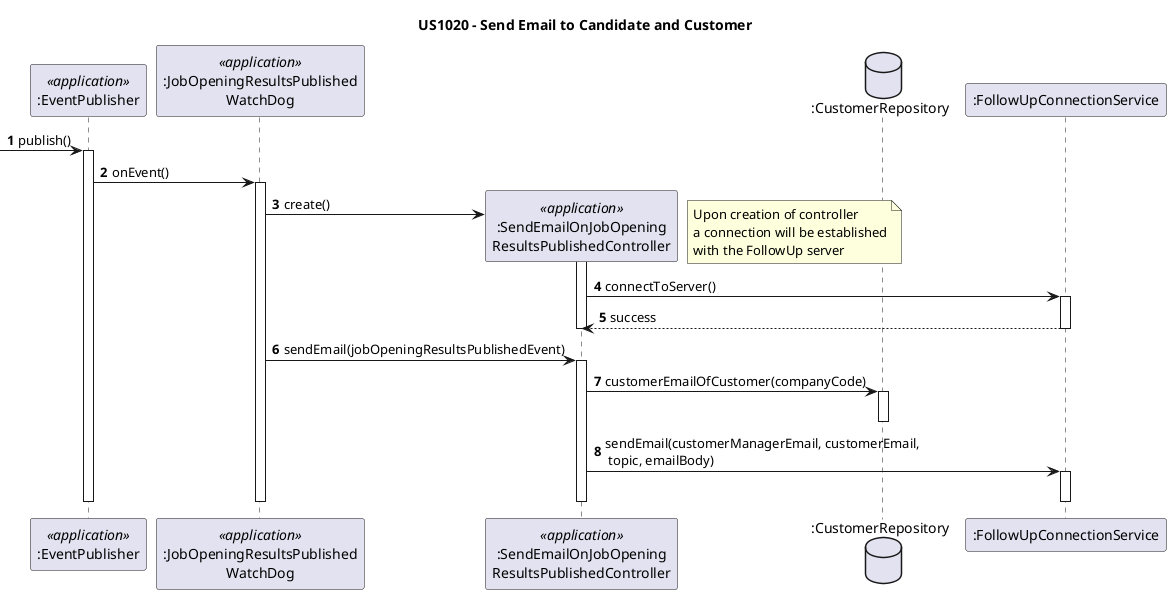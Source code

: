 @startuml
autonumber

title US1020 - Send Email to Candidate and Customer


participant ":EventPublisher" as EP <<application>>
participant ":JobOpeningResultsPublished\nWatchDog" as WD <<application>>
participant ":SendEmailOnJobOpening\nResultsPublishedController" as CTRL_EVENT <<application>>
database ":CustomerRepository" as C_REPO
participant ":FollowUpConnectionService" as ENTITY


 -> EP : publish()
activate EP

EP -> WD: onEvent()
activate WD

WD -> CTRL_EVENT**: create()
activate CTRL_EVENT

note right
Upon creation of controller
a connection will be established
with the FollowUp server
end note

CTRL_EVENT -> ENTITY: connectToServer()
activate ENTITY

ENTITY --> CTRL_EVENT : success
deactivate ENTITY
deactivate CTRL_EVENT

WD -> CTRL_EVENT: sendEmail(jobOpeningResultsPublishedEvent)
activate CTRL_EVENT

CTRL_EVENT -> C_REPO: customerEmailOfCustomer(companyCode)
activate C_REPO
deactivate C_REPO


CTRL_EVENT -> ENTITY: sendEmail(customerManagerEmail, customerEmail,\n topic, emailBody)
activate ENTITY


deactivate ENTITY

deactivate WD
deactivate EP
deactivate CTRL_EVENT
'deactivate EMS


@enduml


